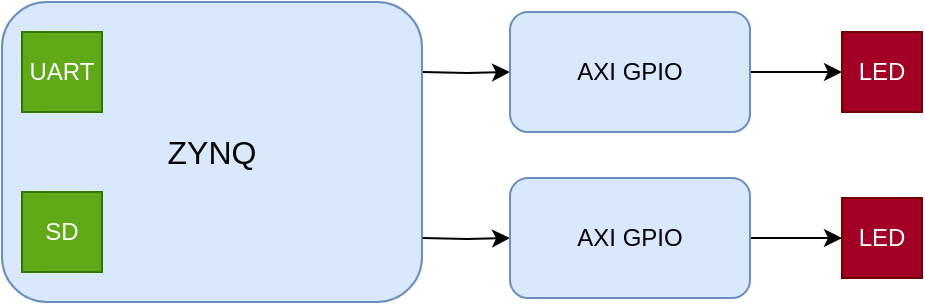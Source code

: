 <mxfile version="12.2.2" type="device" pages="1"><diagram id="JwX5j3X5jGRf_5iomAzg" name="Page-1"><mxGraphModel dx="530" dy="333" grid="1" gridSize="1000" guides="1" tooltips="1" connect="1" arrows="1" fold="1" page="1" pageScale="1" pageWidth="1169" pageHeight="827" background="#FFFFFF" math="0" shadow="0"><root><mxCell id="0"/><mxCell id="1" parent="0"/><mxCell id="mmRHiM9atLENjhdfQ07Y-5" style="edgeStyle=orthogonalEdgeStyle;rounded=0;orthogonalLoop=1;jettySize=auto;html=1;exitX=1;exitY=0.5;exitDx=0;exitDy=0;entryX=0;entryY=0.5;entryDx=0;entryDy=0;" parent="1" target="mmRHiM9atLENjhdfQ07Y-2" edge="1"><mxGeometry relative="1" as="geometry"><mxPoint x="250.333" y="140" as="sourcePoint"/></mxGeometry></mxCell><mxCell id="mmRHiM9atLENjhdfQ07Y-1" value="&lt;font style=&quot;font-size: 16px&quot;&gt;ZYNQ&lt;/font&gt;" style="rounded=1;whiteSpace=wrap;html=1;fillColor=#dae8fc;strokeColor=#6c8ebf;" parent="1" vertex="1"><mxGeometry x="40" y="105" width="210" height="150" as="geometry"/></mxCell><mxCell id="mmRHiM9atLENjhdfQ07Y-10" style="edgeStyle=orthogonalEdgeStyle;rounded=0;orthogonalLoop=1;jettySize=auto;html=1;exitX=1;exitY=0.5;exitDx=0;exitDy=0;" parent="1" source="mmRHiM9atLENjhdfQ07Y-2" target="mmRHiM9atLENjhdfQ07Y-9" edge="1"><mxGeometry relative="1" as="geometry"/></mxCell><mxCell id="mmRHiM9atLENjhdfQ07Y-2" value="AXI GPIO" style="rounded=1;whiteSpace=wrap;html=1;fillColor=#dae8fc;strokeColor=#6c8ebf;" parent="1" vertex="1"><mxGeometry x="294" y="110" width="120" height="60" as="geometry"/></mxCell><mxCell id="mmRHiM9atLENjhdfQ07Y-9" value="LED" style="whiteSpace=wrap;html=1;aspect=fixed;fillColor=#a20025;strokeColor=#6F0000;fontColor=#ffffff;" parent="1" vertex="1"><mxGeometry x="460" y="120" width="40" height="40" as="geometry"/></mxCell><mxCell id="mmRHiM9atLENjhdfQ07Y-11" value="UART" style="whiteSpace=wrap;html=1;aspect=fixed;fillColor=#60a917;strokeColor=#2D7600;fontColor=#ffffff;" parent="1" vertex="1"><mxGeometry x="50" y="120" width="40" height="40" as="geometry"/></mxCell><mxCell id="mmRHiM9atLENjhdfQ07Y-12" value="SD" style="whiteSpace=wrap;html=1;aspect=fixed;fillColor=#60a917;strokeColor=#2D7600;fontColor=#ffffff;" parent="1" vertex="1"><mxGeometry x="50" y="200" width="40" height="40" as="geometry"/></mxCell><mxCell id="TLHHY32raGwbDrHOFHxI-1" style="edgeStyle=orthogonalEdgeStyle;rounded=0;orthogonalLoop=1;jettySize=auto;html=1;exitX=1;exitY=0.5;exitDx=0;exitDy=0;entryX=0;entryY=0.5;entryDx=0;entryDy=0;" edge="1" target="TLHHY32raGwbDrHOFHxI-3" parent="1"><mxGeometry relative="1" as="geometry"><mxPoint x="250.333" y="223" as="sourcePoint"/></mxGeometry></mxCell><mxCell id="TLHHY32raGwbDrHOFHxI-2" style="edgeStyle=orthogonalEdgeStyle;rounded=0;orthogonalLoop=1;jettySize=auto;html=1;exitX=1;exitY=0.5;exitDx=0;exitDy=0;" edge="1" source="TLHHY32raGwbDrHOFHxI-3" target="TLHHY32raGwbDrHOFHxI-4" parent="1"><mxGeometry relative="1" as="geometry"/></mxCell><mxCell id="TLHHY32raGwbDrHOFHxI-3" value="AXI GPIO" style="rounded=1;whiteSpace=wrap;html=1;fillColor=#dae8fc;strokeColor=#6c8ebf;" vertex="1" parent="1"><mxGeometry x="294" y="193" width="120" height="60" as="geometry"/></mxCell><mxCell id="TLHHY32raGwbDrHOFHxI-4" value="LED" style="whiteSpace=wrap;html=1;aspect=fixed;fillColor=#a20025;strokeColor=#6F0000;fontColor=#ffffff;" vertex="1" parent="1"><mxGeometry x="460" y="203" width="40" height="40" as="geometry"/></mxCell></root></mxGraphModel></diagram></mxfile>